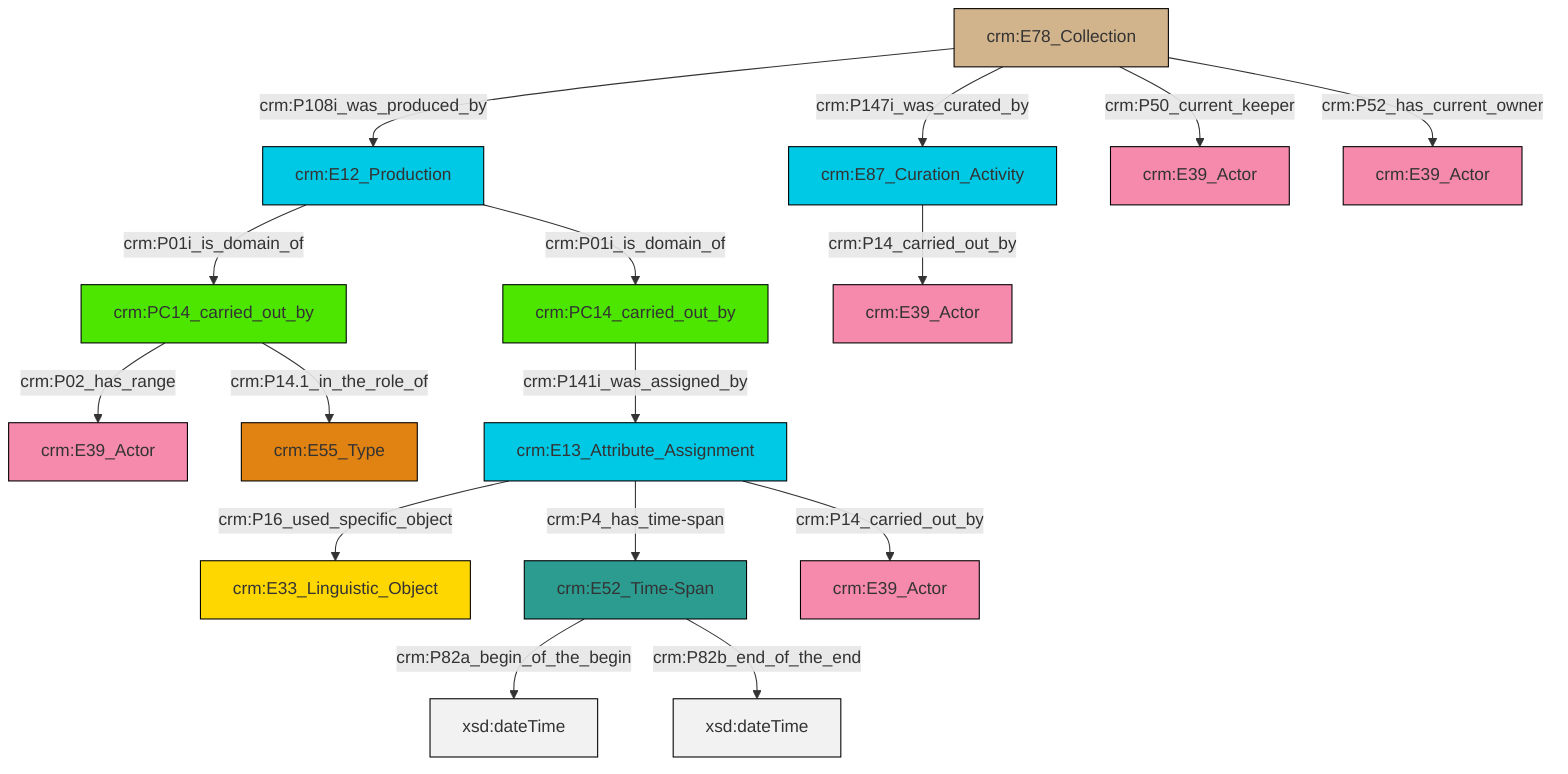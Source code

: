 graph TD
classDef Literal fill:#f2f2f2,stroke:#000000;
classDef CRM_Entity fill:#FFFFFF,stroke:#000000;
classDef Temporal_Entity fill:#00C9E6, stroke:#000000;
classDef Type fill:#E18312, stroke:#000000;
classDef Time-Span fill:#2C9C91, stroke:#000000;
classDef Appellation fill:#FFEB7F, stroke:#000000;
classDef Place fill:#008836, stroke:#000000;
classDef Persistent_Item fill:#B266B2, stroke:#000000;
classDef Conceptual_Object fill:#FFD700, stroke:#000000;
classDef Physical_Thing fill:#D2B48C, stroke:#000000;
classDef Actor fill:#f58aad, stroke:#000000;
classDef PC_Classes fill:#4ce600, stroke:#000000;
classDef Multi fill:#cccccc,stroke:#000000;

4["crm:E12_Production"]:::Temporal_Entity -->|crm:P01i_is_domain_of| 0["crm:PC14_carried_out_by"]:::PC_Classes
0["crm:PC14_carried_out_by"]:::PC_Classes -->|crm:P14.1_in_the_role_of| 5["crm:E55_Type"]:::Type
7["crm:E78_Collection"]:::Physical_Thing -->|crm:P108i_was_produced_by| 4["crm:E12_Production"]:::Temporal_Entity
12["crm:E87_Curation_Activity"]:::Temporal_Entity -->|crm:P14_carried_out_by| 14["crm:E39_Actor"]:::Actor
15["crm:E13_Attribute_Assignment"]:::Temporal_Entity -->|crm:P16_used_specific_object| 8["crm:E33_Linguistic_Object"]:::Conceptual_Object
16["crm:E52_Time-Span"]:::Time-Span -->|crm:P82a_begin_of_the_begin| 17[xsd:dateTime]:::Literal
10["crm:PC14_carried_out_by"]:::PC_Classes -->|crm:P141i_was_assigned_by| 15["crm:E13_Attribute_Assignment"]:::Temporal_Entity
7["crm:E78_Collection"]:::Physical_Thing -->|crm:P50_current_keeper| 18["crm:E39_Actor"]:::Actor
15["crm:E13_Attribute_Assignment"]:::Temporal_Entity -->|crm:P14_carried_out_by| 22["crm:E39_Actor"]:::Actor
0["crm:PC14_carried_out_by"]:::PC_Classes -->|crm:P02_has_range| 2["crm:E39_Actor"]:::Actor
7["crm:E78_Collection"]:::Physical_Thing -->|crm:P147i_was_curated_by| 12["crm:E87_Curation_Activity"]:::Temporal_Entity
7["crm:E78_Collection"]:::Physical_Thing -->|crm:P52_has_current_owner| 25["crm:E39_Actor"]:::Actor
16["crm:E52_Time-Span"]:::Time-Span -->|crm:P82b_end_of_the_end| 27[xsd:dateTime]:::Literal
4["crm:E12_Production"]:::Temporal_Entity -->|crm:P01i_is_domain_of| 10["crm:PC14_carried_out_by"]:::PC_Classes
15["crm:E13_Attribute_Assignment"]:::Temporal_Entity -->|crm:P4_has_time-span| 16["crm:E52_Time-Span"]:::Time-Span